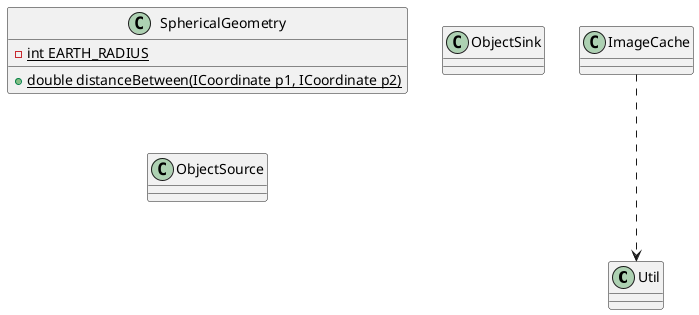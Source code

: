@startuml
'https://plantuml.com/class-diagram

class Util

ImageCache --.> Util

class SphericalGeometry{
    - {static} int EARTH_RADIUS
    + {static} double distanceBetween(ICoordinate p1, ICoordinate p2)
}

class ObjectSink
class ObjectSource

@enduml